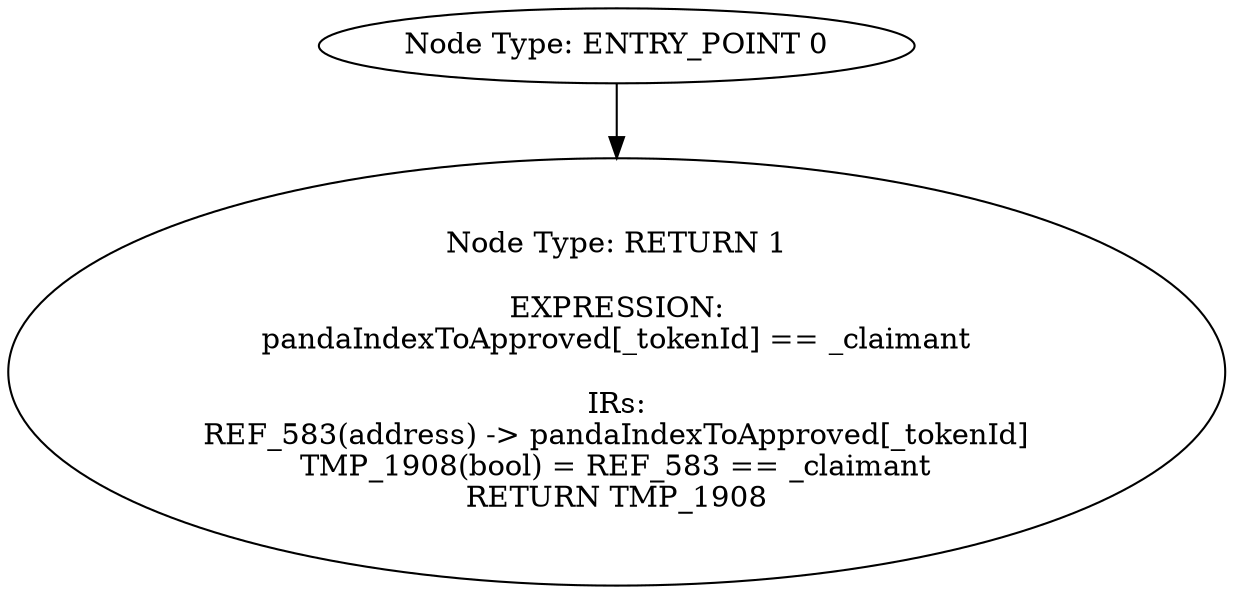 digraph{
0[label="Node Type: ENTRY_POINT 0
"];
0->1;
1[label="Node Type: RETURN 1

EXPRESSION:
pandaIndexToApproved[_tokenId] == _claimant

IRs:
REF_583(address) -> pandaIndexToApproved[_tokenId]
TMP_1908(bool) = REF_583 == _claimant
RETURN TMP_1908"];
}
